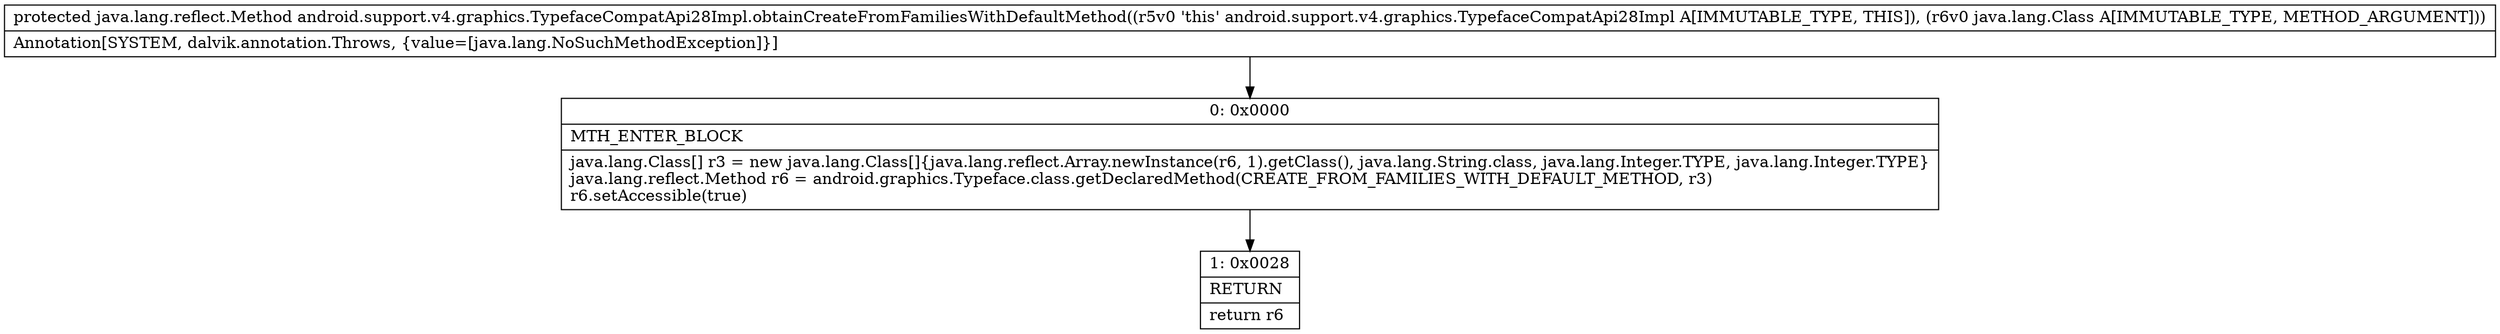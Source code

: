 digraph "CFG forandroid.support.v4.graphics.TypefaceCompatApi28Impl.obtainCreateFromFamiliesWithDefaultMethod(Ljava\/lang\/Class;)Ljava\/lang\/reflect\/Method;" {
Node_0 [shape=record,label="{0\:\ 0x0000|MTH_ENTER_BLOCK\l|java.lang.Class[] r3 = new java.lang.Class[]\{java.lang.reflect.Array.newInstance(r6, 1).getClass(), java.lang.String.class, java.lang.Integer.TYPE, java.lang.Integer.TYPE\}\ljava.lang.reflect.Method r6 = android.graphics.Typeface.class.getDeclaredMethod(CREATE_FROM_FAMILIES_WITH_DEFAULT_METHOD, r3)\lr6.setAccessible(true)\l}"];
Node_1 [shape=record,label="{1\:\ 0x0028|RETURN\l|return r6\l}"];
MethodNode[shape=record,label="{protected java.lang.reflect.Method android.support.v4.graphics.TypefaceCompatApi28Impl.obtainCreateFromFamiliesWithDefaultMethod((r5v0 'this' android.support.v4.graphics.TypefaceCompatApi28Impl A[IMMUTABLE_TYPE, THIS]), (r6v0 java.lang.Class A[IMMUTABLE_TYPE, METHOD_ARGUMENT]))  | Annotation[SYSTEM, dalvik.annotation.Throws, \{value=[java.lang.NoSuchMethodException]\}]\l}"];
MethodNode -> Node_0;
Node_0 -> Node_1;
}

